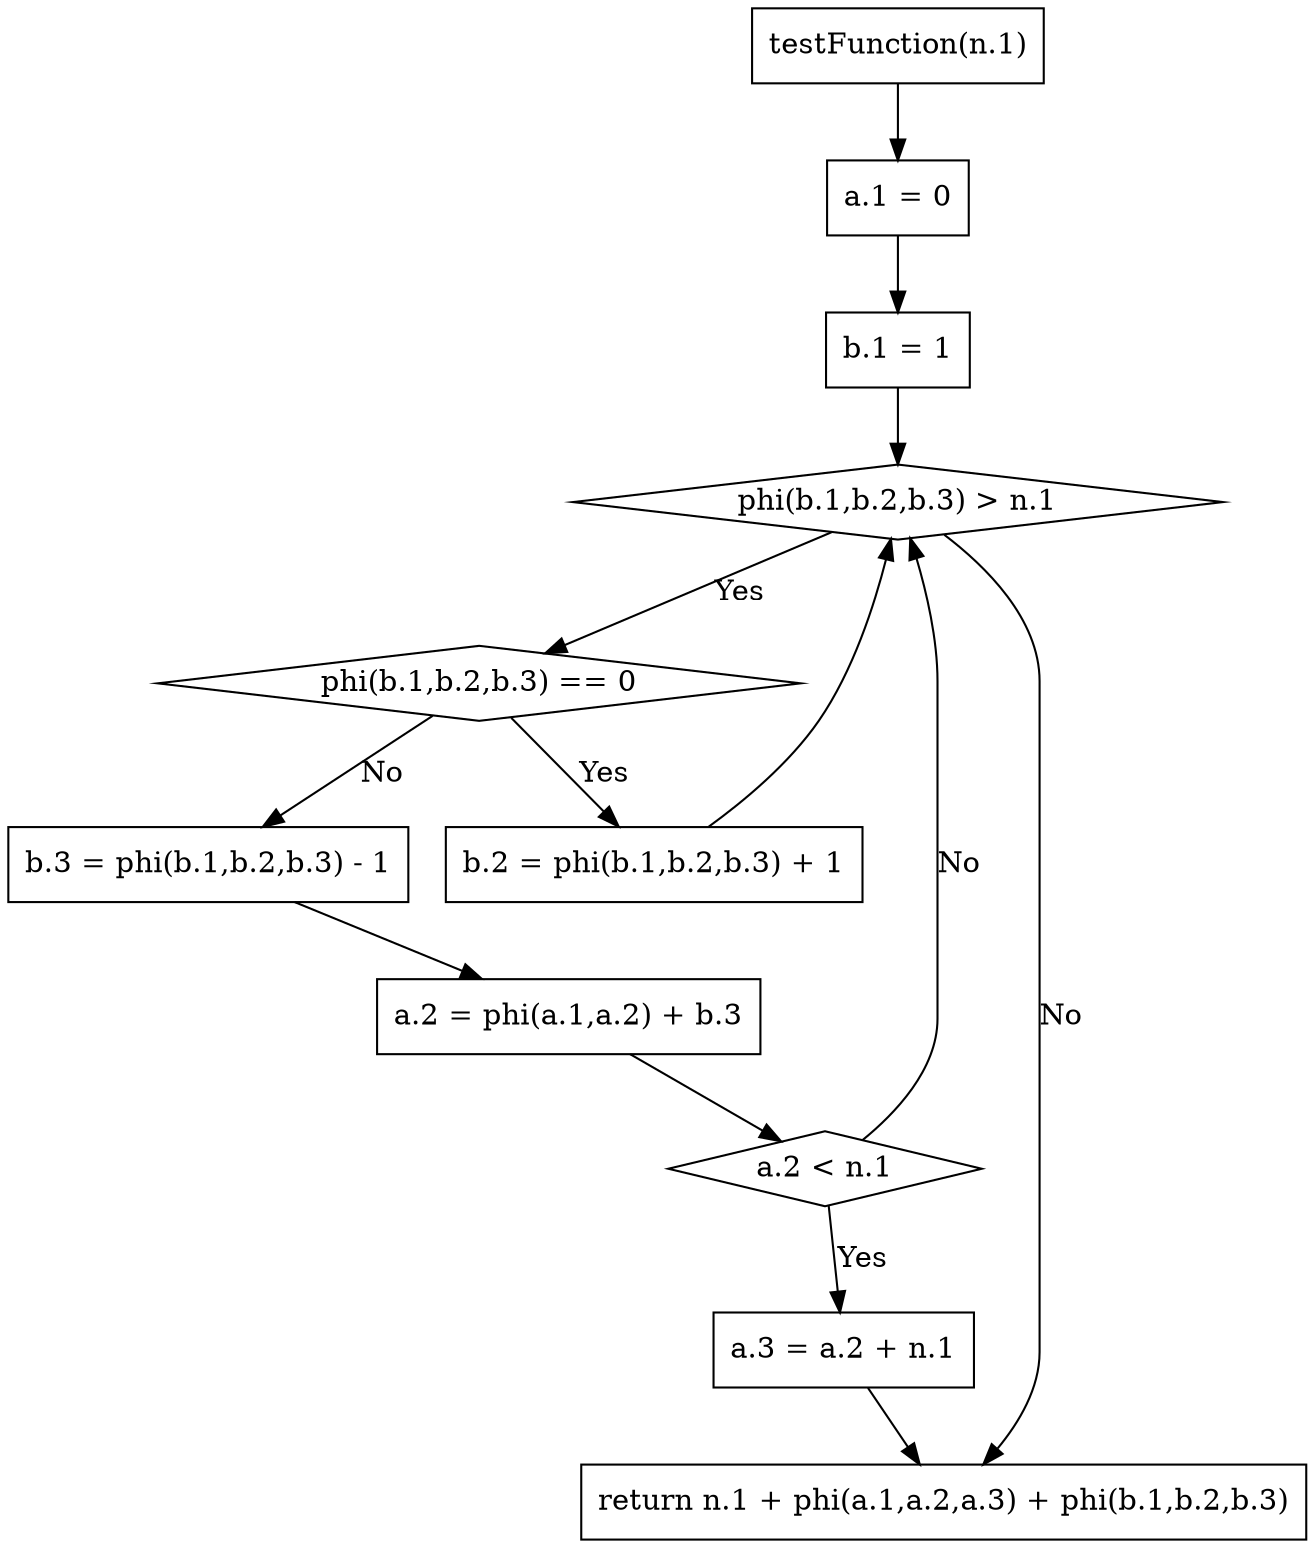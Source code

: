 digraph "gr" {
"1" ["label"="testFunction(n.1)","shape"="box"]
"2" ["label"="a.1 = 0","shape"="box"]
"3" ["label"="b.1 = 1","shape"="box"]
"4" ["label"="phi(b.1,b.2,b.3) > n.1","shape"="diamond"]
"5" ["label"="phi(b.1,b.2,b.3) == 0","shape"="diamond"]
"6" ["label"="b.2 = phi(b.1,b.2,b.3) + 1","shape"="box"]
"7" ["label"="b.3 = phi(b.1,b.2,b.3) - 1","shape"="box"]
"8" ["label"="a.2 = phi(a.1,a.2) + b.3","shape"="box"]
"9" ["label"="a.2 < n.1","shape"="diamond"]
"10" ["label"="a.3 = a.2 + n.1","shape"="box"]
"11" ["label"="return n.1 + phi(a.1,a.2,a.3) + phi(b.1,b.2,b.3)","shape"="box"]
"1" -> "2" ["label"=""]
"2" -> "3" ["label"=""]
"3" -> "4" ["label"=""]
"4" -> "5" ["label"="Yes"]
"5" -> "6" ["label"="Yes"]
"6" -> "4" ["label"=""]
"5" -> "7" ["label"="No"]
"7" -> "8" ["label"=""]
"8" -> "9" ["label"=""]
"9" -> "10" ["label"="Yes"]
"10" -> "11" ["label"=""]
"9" -> "4" ["label"="No"]
"4" -> "11" ["label"="No"]
}